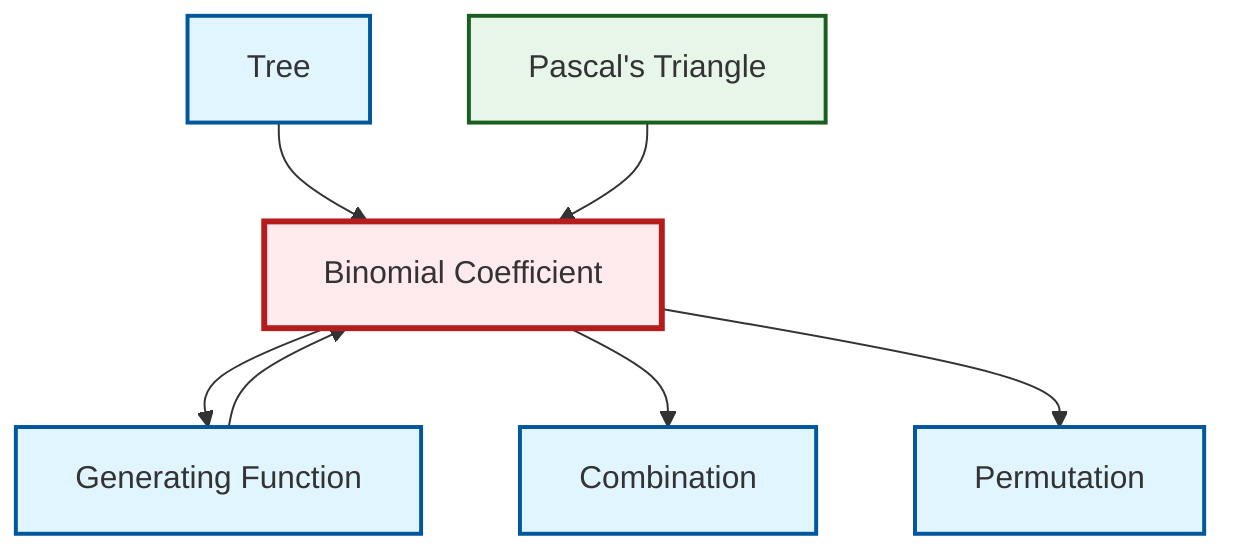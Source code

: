 graph TD
    classDef definition fill:#e1f5fe,stroke:#01579b,stroke-width:2px
    classDef theorem fill:#f3e5f5,stroke:#4a148c,stroke-width:2px
    classDef axiom fill:#fff3e0,stroke:#e65100,stroke-width:2px
    classDef example fill:#e8f5e9,stroke:#1b5e20,stroke-width:2px
    classDef current fill:#ffebee,stroke:#b71c1c,stroke-width:3px
    ex-pascals-triangle["Pascal's Triangle"]:::example
    def-binomial-coefficient["Binomial Coefficient"]:::definition
    def-tree["Tree"]:::definition
    def-generating-function["Generating Function"]:::definition
    def-permutation["Permutation"]:::definition
    def-combination["Combination"]:::definition
    def-tree --> def-binomial-coefficient
    def-generating-function --> def-binomial-coefficient
    def-binomial-coefficient --> def-generating-function
    ex-pascals-triangle --> def-binomial-coefficient
    def-binomial-coefficient --> def-combination
    def-binomial-coefficient --> def-permutation
    class def-binomial-coefficient current